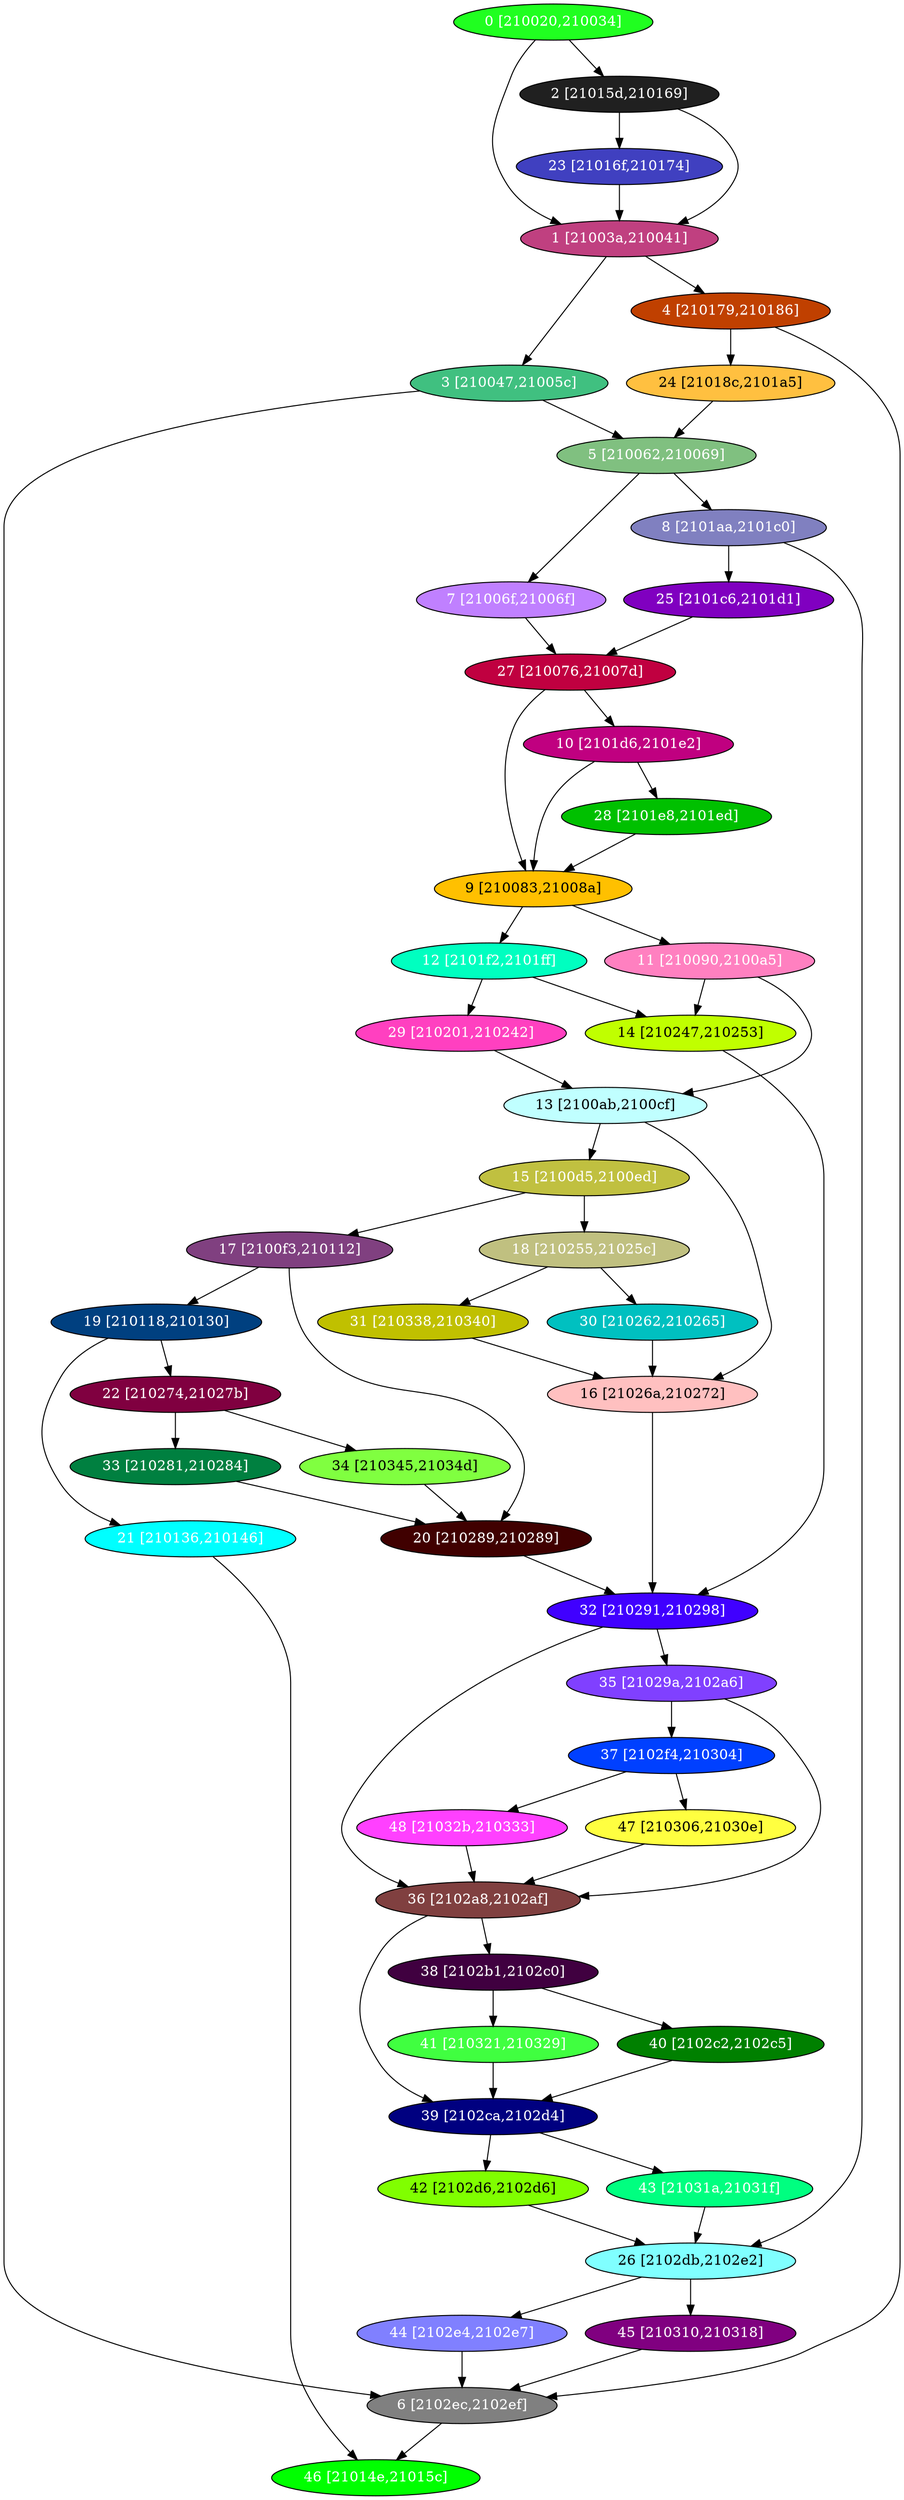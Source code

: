 diGraph libnss3{
	libnss3_0  [style=filled fillcolor="#20FF20" fontcolor="#ffffff" shape=oval label="0 [210020,210034]"]
	libnss3_1  [style=filled fillcolor="#C04080" fontcolor="#ffffff" shape=oval label="1 [21003a,210041]"]
	libnss3_2  [style=filled fillcolor="#202020" fontcolor="#ffffff" shape=oval label="2 [21015d,210169]"]
	libnss3_3  [style=filled fillcolor="#40C080" fontcolor="#ffffff" shape=oval label="3 [210047,21005c]"]
	libnss3_4  [style=filled fillcolor="#C04000" fontcolor="#ffffff" shape=oval label="4 [210179,210186]"]
	libnss3_5  [style=filled fillcolor="#80C080" fontcolor="#ffffff" shape=oval label="5 [210062,210069]"]
	libnss3_6  [style=filled fillcolor="#808080" fontcolor="#ffffff" shape=oval label="6 [2102ec,2102ef]"]
	libnss3_7  [style=filled fillcolor="#C080FF" fontcolor="#ffffff" shape=oval label="7 [21006f,21006f]"]
	libnss3_8  [style=filled fillcolor="#8080C0" fontcolor="#ffffff" shape=oval label="8 [2101aa,2101c0]"]
	libnss3_9  [style=filled fillcolor="#FFC000" fontcolor="#000000" shape=oval label="9 [210083,21008a]"]
	libnss3_a  [style=filled fillcolor="#C00080" fontcolor="#ffffff" shape=oval label="10 [2101d6,2101e2]"]
	libnss3_b  [style=filled fillcolor="#FF80C0" fontcolor="#ffffff" shape=oval label="11 [210090,2100a5]"]
	libnss3_c  [style=filled fillcolor="#00FFC0" fontcolor="#ffffff" shape=oval label="12 [2101f2,2101ff]"]
	libnss3_d  [style=filled fillcolor="#C0FFFF" fontcolor="#000000" shape=oval label="13 [2100ab,2100cf]"]
	libnss3_e  [style=filled fillcolor="#C0FF00" fontcolor="#000000" shape=oval label="14 [210247,210253]"]
	libnss3_f  [style=filled fillcolor="#C0C040" fontcolor="#ffffff" shape=oval label="15 [2100d5,2100ed]"]
	libnss3_10  [style=filled fillcolor="#FFC0C0" fontcolor="#000000" shape=oval label="16 [21026a,210272]"]
	libnss3_11  [style=filled fillcolor="#804080" fontcolor="#ffffff" shape=oval label="17 [2100f3,210112]"]
	libnss3_12  [style=filled fillcolor="#C0C080" fontcolor="#ffffff" shape=oval label="18 [210255,21025c]"]
	libnss3_13  [style=filled fillcolor="#004080" fontcolor="#ffffff" shape=oval label="19 [210118,210130]"]
	libnss3_14  [style=filled fillcolor="#400000" fontcolor="#ffffff" shape=oval label="20 [210289,210289]"]
	libnss3_15  [style=filled fillcolor="#00FFFF" fontcolor="#ffffff" shape=oval label="21 [210136,210146]"]
	libnss3_16  [style=filled fillcolor="#800040" fontcolor="#ffffff" shape=oval label="22 [210274,21027b]"]
	libnss3_17  [style=filled fillcolor="#4040C0" fontcolor="#ffffff" shape=oval label="23 [21016f,210174]"]
	libnss3_18  [style=filled fillcolor="#FFC040" fontcolor="#000000" shape=oval label="24 [21018c,2101a5]"]
	libnss3_19  [style=filled fillcolor="#8000C0" fontcolor="#ffffff" shape=oval label="25 [2101c6,2101d1]"]
	libnss3_1a  [style=filled fillcolor="#80FFFF" fontcolor="#000000" shape=oval label="26 [2102db,2102e2]"]
	libnss3_1b  [style=filled fillcolor="#C00040" fontcolor="#ffffff" shape=oval label="27 [210076,21007d]"]
	libnss3_1c  [style=filled fillcolor="#00C000" fontcolor="#ffffff" shape=oval label="28 [2101e8,2101ed]"]
	libnss3_1d  [style=filled fillcolor="#FF40C0" fontcolor="#ffffff" shape=oval label="29 [210201,210242]"]
	libnss3_1e  [style=filled fillcolor="#00C0C0" fontcolor="#ffffff" shape=oval label="30 [210262,210265]"]
	libnss3_1f  [style=filled fillcolor="#C0C000" fontcolor="#ffffff" shape=oval label="31 [210338,210340]"]
	libnss3_20  [style=filled fillcolor="#4000FF" fontcolor="#ffffff" shape=oval label="32 [210291,210298]"]
	libnss3_21  [style=filled fillcolor="#008040" fontcolor="#ffffff" shape=oval label="33 [210281,210284]"]
	libnss3_22  [style=filled fillcolor="#80FF40" fontcolor="#000000" shape=oval label="34 [210345,21034d]"]
	libnss3_23  [style=filled fillcolor="#8040FF" fontcolor="#ffffff" shape=oval label="35 [21029a,2102a6]"]
	libnss3_24  [style=filled fillcolor="#804040" fontcolor="#ffffff" shape=oval label="36 [2102a8,2102af]"]
	libnss3_25  [style=filled fillcolor="#0040FF" fontcolor="#ffffff" shape=oval label="37 [2102f4,210304]"]
	libnss3_26  [style=filled fillcolor="#400040" fontcolor="#ffffff" shape=oval label="38 [2102b1,2102c0]"]
	libnss3_27  [style=filled fillcolor="#000080" fontcolor="#ffffff" shape=oval label="39 [2102ca,2102d4]"]
	libnss3_28  [style=filled fillcolor="#008000" fontcolor="#ffffff" shape=oval label="40 [2102c2,2102c5]"]
	libnss3_29  [style=filled fillcolor="#40FF40" fontcolor="#ffffff" shape=oval label="41 [210321,210329]"]
	libnss3_2a  [style=filled fillcolor="#80FF00" fontcolor="#000000" shape=oval label="42 [2102d6,2102d6]"]
	libnss3_2b  [style=filled fillcolor="#00FF80" fontcolor="#ffffff" shape=oval label="43 [21031a,21031f]"]
	libnss3_2c  [style=filled fillcolor="#8080FF" fontcolor="#ffffff" shape=oval label="44 [2102e4,2102e7]"]
	libnss3_2d  [style=filled fillcolor="#800080" fontcolor="#ffffff" shape=oval label="45 [210310,210318]"]
	libnss3_2e  [style=filled fillcolor="#00FF00" fontcolor="#ffffff" shape=oval label="46 [21014e,21015c]"]
	libnss3_2f  [style=filled fillcolor="#FFFF40" fontcolor="#000000" shape=oval label="47 [210306,21030e]"]
	libnss3_30  [style=filled fillcolor="#FF40FF" fontcolor="#ffffff" shape=oval label="48 [21032b,210333]"]

	libnss3_0 -> libnss3_1
	libnss3_0 -> libnss3_2
	libnss3_1 -> libnss3_3
	libnss3_1 -> libnss3_4
	libnss3_2 -> libnss3_1
	libnss3_2 -> libnss3_17
	libnss3_3 -> libnss3_5
	libnss3_3 -> libnss3_6
	libnss3_4 -> libnss3_6
	libnss3_4 -> libnss3_18
	libnss3_5 -> libnss3_7
	libnss3_5 -> libnss3_8
	libnss3_6 -> libnss3_2e
	libnss3_7 -> libnss3_1b
	libnss3_8 -> libnss3_19
	libnss3_8 -> libnss3_1a
	libnss3_9 -> libnss3_b
	libnss3_9 -> libnss3_c
	libnss3_a -> libnss3_9
	libnss3_a -> libnss3_1c
	libnss3_b -> libnss3_d
	libnss3_b -> libnss3_e
	libnss3_c -> libnss3_e
	libnss3_c -> libnss3_1d
	libnss3_d -> libnss3_f
	libnss3_d -> libnss3_10
	libnss3_e -> libnss3_20
	libnss3_f -> libnss3_11
	libnss3_f -> libnss3_12
	libnss3_10 -> libnss3_20
	libnss3_11 -> libnss3_13
	libnss3_11 -> libnss3_14
	libnss3_12 -> libnss3_1e
	libnss3_12 -> libnss3_1f
	libnss3_13 -> libnss3_15
	libnss3_13 -> libnss3_16
	libnss3_14 -> libnss3_20
	libnss3_15 -> libnss3_2e
	libnss3_16 -> libnss3_21
	libnss3_16 -> libnss3_22
	libnss3_17 -> libnss3_1
	libnss3_18 -> libnss3_5
	libnss3_19 -> libnss3_1b
	libnss3_1a -> libnss3_2c
	libnss3_1a -> libnss3_2d
	libnss3_1b -> libnss3_9
	libnss3_1b -> libnss3_a
	libnss3_1c -> libnss3_9
	libnss3_1d -> libnss3_d
	libnss3_1e -> libnss3_10
	libnss3_1f -> libnss3_10
	libnss3_20 -> libnss3_23
	libnss3_20 -> libnss3_24
	libnss3_21 -> libnss3_14
	libnss3_22 -> libnss3_14
	libnss3_23 -> libnss3_24
	libnss3_23 -> libnss3_25
	libnss3_24 -> libnss3_26
	libnss3_24 -> libnss3_27
	libnss3_25 -> libnss3_2f
	libnss3_25 -> libnss3_30
	libnss3_26 -> libnss3_28
	libnss3_26 -> libnss3_29
	libnss3_27 -> libnss3_2a
	libnss3_27 -> libnss3_2b
	libnss3_28 -> libnss3_27
	libnss3_29 -> libnss3_27
	libnss3_2a -> libnss3_1a
	libnss3_2b -> libnss3_1a
	libnss3_2c -> libnss3_6
	libnss3_2d -> libnss3_6
	libnss3_2f -> libnss3_24
	libnss3_30 -> libnss3_24
}